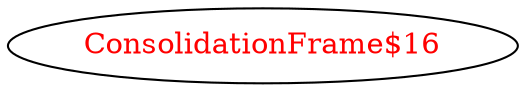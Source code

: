 digraph dependencyGraph {
 concentrate=true;
 ranksep="2.0";
 rankdir="LR"; 
 splines="ortho";
"ConsolidationFrame$16" [fontcolor="red"];
}